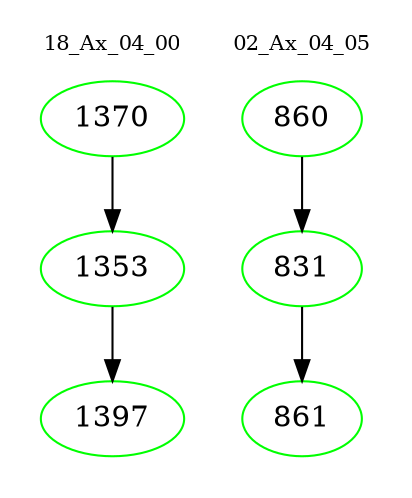 digraph{
subgraph cluster_0 {
color = white
label = "18_Ax_04_00";
fontsize=10;
T0_1370 [label="1370", color="green"]
T0_1370 -> T0_1353 [color="black"]
T0_1353 [label="1353", color="green"]
T0_1353 -> T0_1397 [color="black"]
T0_1397 [label="1397", color="green"]
}
subgraph cluster_1 {
color = white
label = "02_Ax_04_05";
fontsize=10;
T1_860 [label="860", color="green"]
T1_860 -> T1_831 [color="black"]
T1_831 [label="831", color="green"]
T1_831 -> T1_861 [color="black"]
T1_861 [label="861", color="green"]
}
}

